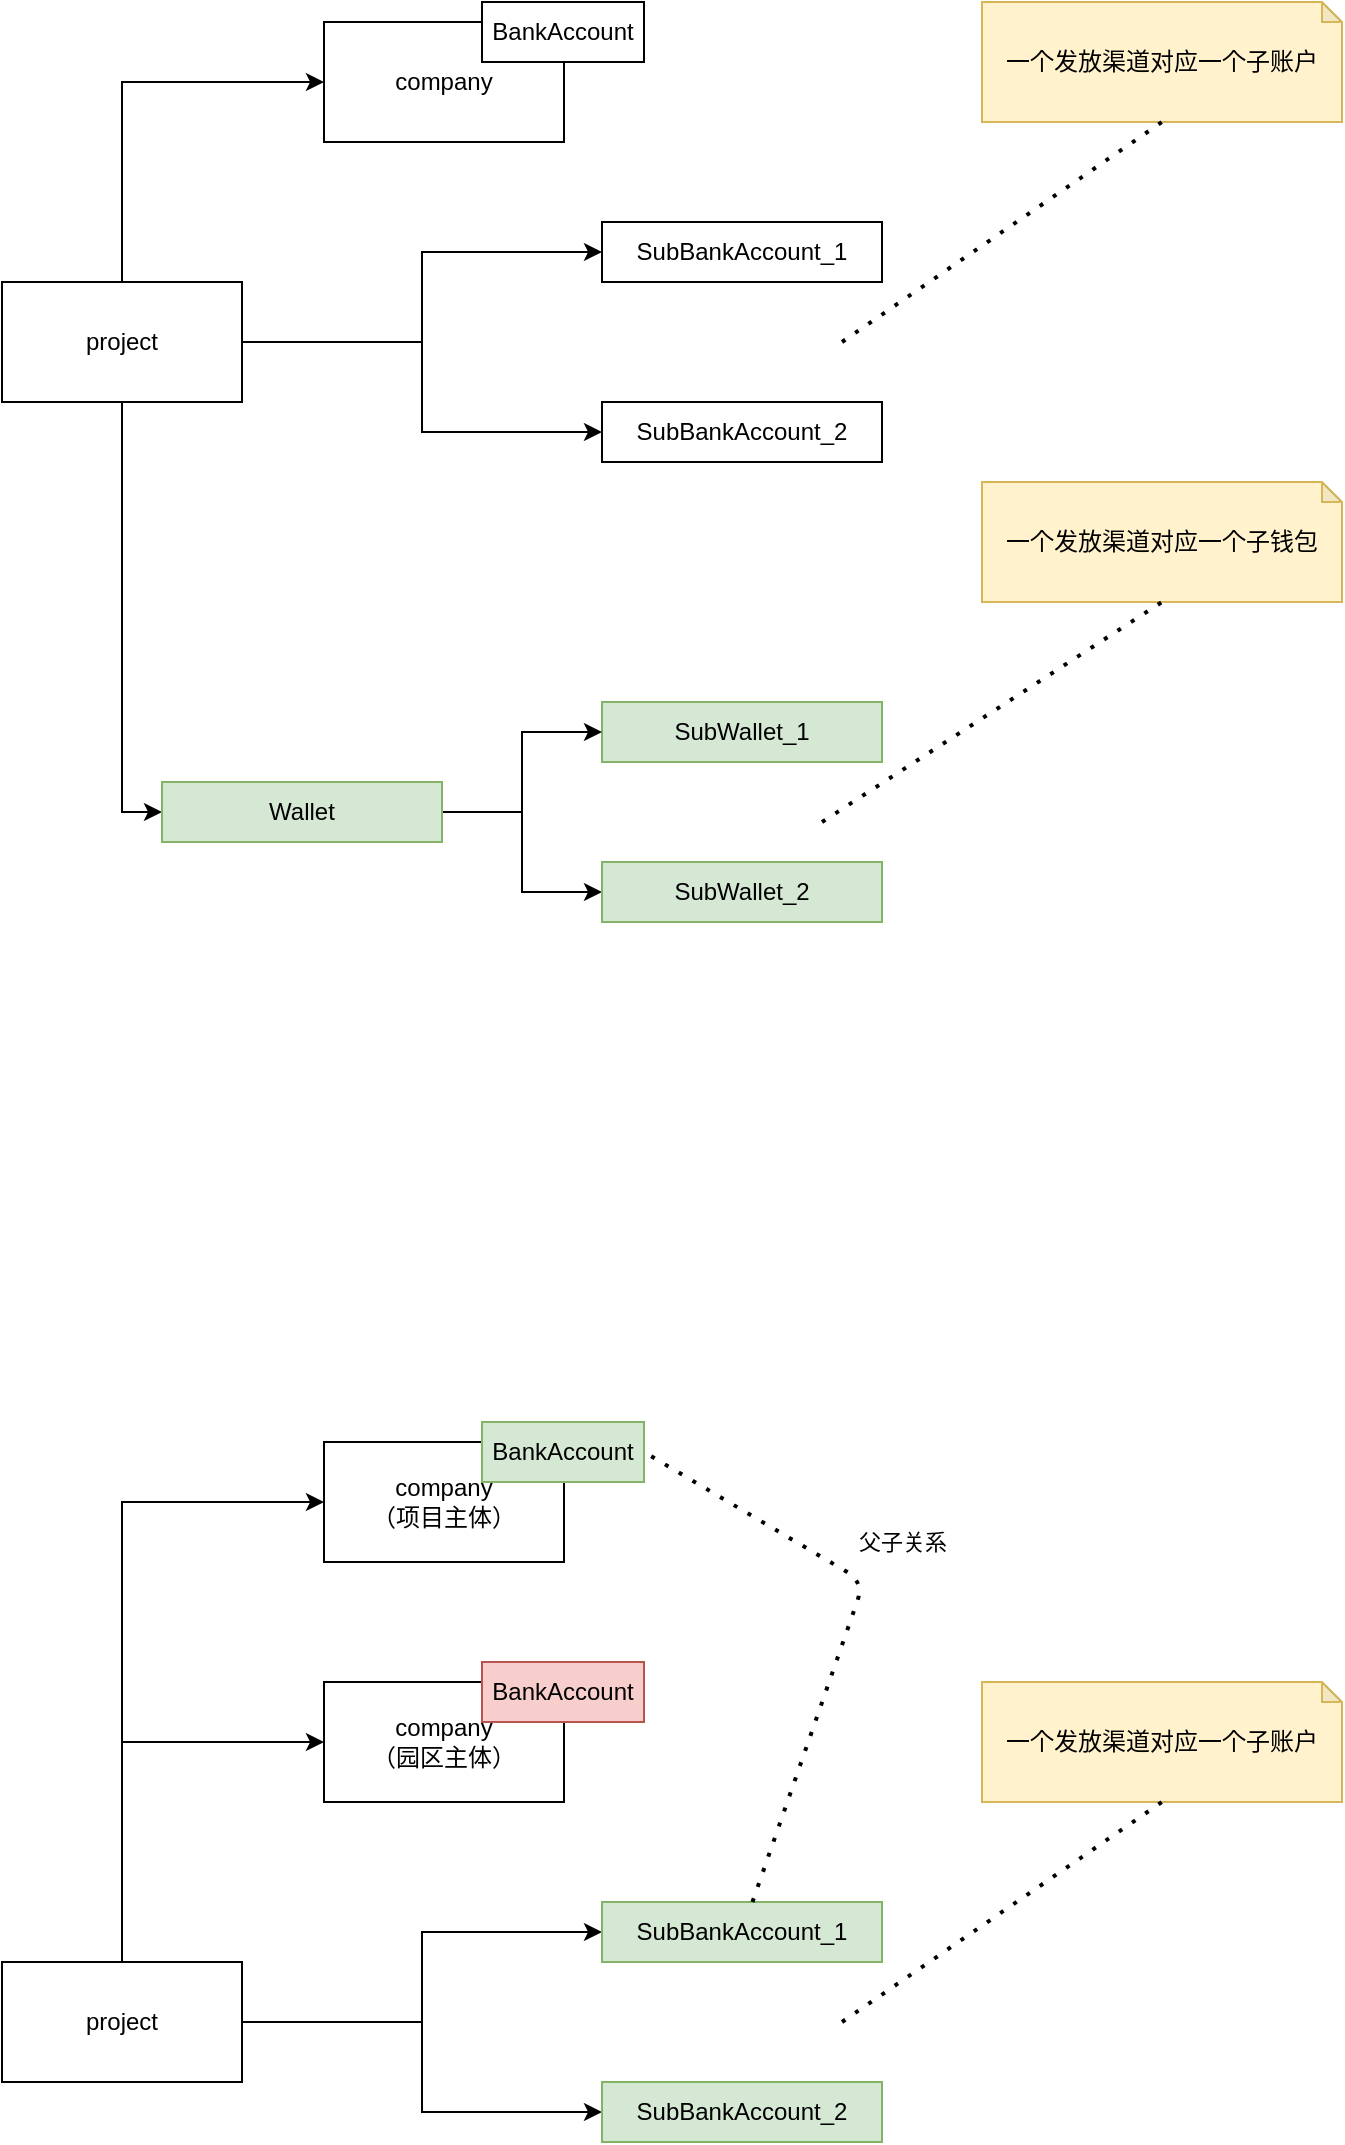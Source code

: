 <mxfile version="14.2.7" type="github">
  <diagram id="DwcgkpBsZSUWMjSM1Ywg" name="Page-1">
    <mxGraphModel dx="1422" dy="762" grid="1" gridSize="10" guides="1" tooltips="1" connect="1" arrows="1" fold="1" page="1" pageScale="1" pageWidth="827" pageHeight="1169" math="0" shadow="0">
      <root>
        <mxCell id="0" />
        <mxCell id="1" parent="0" />
        <mxCell id="JCBZ60t_oc3F8IK1baCP-4" style="edgeStyle=orthogonalEdgeStyle;rounded=0;orthogonalLoop=1;jettySize=auto;html=1;exitX=0.5;exitY=0;exitDx=0;exitDy=0;entryX=0;entryY=0.5;entryDx=0;entryDy=0;" parent="1" source="JCBZ60t_oc3F8IK1baCP-1" target="JCBZ60t_oc3F8IK1baCP-2" edge="1">
          <mxGeometry relative="1" as="geometry" />
        </mxCell>
        <mxCell id="JCBZ60t_oc3F8IK1baCP-10" style="edgeStyle=orthogonalEdgeStyle;rounded=0;orthogonalLoop=1;jettySize=auto;html=1;exitX=1;exitY=0.5;exitDx=0;exitDy=0;entryX=0;entryY=0.5;entryDx=0;entryDy=0;" parent="1" source="JCBZ60t_oc3F8IK1baCP-1" target="JCBZ60t_oc3F8IK1baCP-8" edge="1">
          <mxGeometry relative="1" as="geometry" />
        </mxCell>
        <mxCell id="JCBZ60t_oc3F8IK1baCP-14" style="edgeStyle=orthogonalEdgeStyle;rounded=0;orthogonalLoop=1;jettySize=auto;html=1;exitX=0.5;exitY=1;exitDx=0;exitDy=0;entryX=0;entryY=0.5;entryDx=0;entryDy=0;" parent="1" source="JCBZ60t_oc3F8IK1baCP-1" target="JCBZ60t_oc3F8IK1baCP-13" edge="1">
          <mxGeometry relative="1" as="geometry" />
        </mxCell>
        <mxCell id="jL63AR4ucIe5LXbYJcsW-14" style="edgeStyle=orthogonalEdgeStyle;rounded=0;orthogonalLoop=1;jettySize=auto;html=1;exitX=1;exitY=0.5;exitDx=0;exitDy=0;entryX=0;entryY=0.5;entryDx=0;entryDy=0;" edge="1" parent="1" source="JCBZ60t_oc3F8IK1baCP-1" target="jL63AR4ucIe5LXbYJcsW-13">
          <mxGeometry relative="1" as="geometry" />
        </mxCell>
        <mxCell id="JCBZ60t_oc3F8IK1baCP-1" value="project" style="rounded=0;whiteSpace=wrap;html=1;" parent="1" vertex="1">
          <mxGeometry x="79" y="260" width="120" height="60" as="geometry" />
        </mxCell>
        <mxCell id="JCBZ60t_oc3F8IK1baCP-8" value="SubBankAccount_1" style="rounded=0;whiteSpace=wrap;html=1;" parent="1" vertex="1">
          <mxGeometry x="379" y="230" width="140" height="30" as="geometry" />
        </mxCell>
        <mxCell id="JCBZ60t_oc3F8IK1baCP-11" value="SubWallet_1" style="rounded=0;whiteSpace=wrap;html=1;fillColor=#d5e8d4;strokeColor=#82b366;" parent="1" vertex="1">
          <mxGeometry x="379" y="470" width="140" height="30" as="geometry" />
        </mxCell>
        <mxCell id="JCBZ60t_oc3F8IK1baCP-15" style="edgeStyle=orthogonalEdgeStyle;rounded=0;orthogonalLoop=1;jettySize=auto;html=1;exitX=1;exitY=0.5;exitDx=0;exitDy=0;entryX=0;entryY=0.5;entryDx=0;entryDy=0;" parent="1" source="JCBZ60t_oc3F8IK1baCP-13" target="JCBZ60t_oc3F8IK1baCP-11" edge="1">
          <mxGeometry relative="1" as="geometry" />
        </mxCell>
        <mxCell id="JCBZ60t_oc3F8IK1baCP-17" style="edgeStyle=orthogonalEdgeStyle;rounded=0;orthogonalLoop=1;jettySize=auto;html=1;exitX=1;exitY=0.5;exitDx=0;exitDy=0;entryX=0;entryY=0.5;entryDx=0;entryDy=0;" parent="1" source="JCBZ60t_oc3F8IK1baCP-13" target="JCBZ60t_oc3F8IK1baCP-16" edge="1">
          <mxGeometry relative="1" as="geometry" />
        </mxCell>
        <mxCell id="JCBZ60t_oc3F8IK1baCP-13" value="Wallet" style="rounded=0;whiteSpace=wrap;html=1;fillColor=#d5e8d4;strokeColor=#82b366;" parent="1" vertex="1">
          <mxGeometry x="159" y="510" width="140" height="30" as="geometry" />
        </mxCell>
        <mxCell id="JCBZ60t_oc3F8IK1baCP-16" value="SubWallet_2" style="rounded=0;whiteSpace=wrap;html=1;fillColor=#d5e8d4;strokeColor=#82b366;" parent="1" vertex="1">
          <mxGeometry x="379" y="550" width="140" height="30" as="geometry" />
        </mxCell>
        <mxCell id="jL63AR4ucIe5LXbYJcsW-13" value="SubBankAccount_2" style="rounded=0;whiteSpace=wrap;html=1;" vertex="1" parent="1">
          <mxGeometry x="379" y="320" width="140" height="30" as="geometry" />
        </mxCell>
        <mxCell id="jL63AR4ucIe5LXbYJcsW-15" value="" style="group" vertex="1" connectable="0" parent="1">
          <mxGeometry x="240" y="120" width="160" height="70" as="geometry" />
        </mxCell>
        <mxCell id="JCBZ60t_oc3F8IK1baCP-2" value="company" style="rounded=0;whiteSpace=wrap;html=1;" parent="jL63AR4ucIe5LXbYJcsW-15" vertex="1">
          <mxGeometry y="10" width="120" height="60" as="geometry" />
        </mxCell>
        <mxCell id="JCBZ60t_oc3F8IK1baCP-3" value="BankAccount" style="rounded=0;whiteSpace=wrap;html=1;" parent="jL63AR4ucIe5LXbYJcsW-15" vertex="1">
          <mxGeometry x="79" width="81" height="30" as="geometry" />
        </mxCell>
        <mxCell id="jL63AR4ucIe5LXbYJcsW-16" value="一个发放渠道对应一个子账户" style="shape=note;whiteSpace=wrap;html=1;backgroundOutline=1;darkOpacity=0.05;size=10;fillColor=#fff2cc;strokeColor=#d6b656;" vertex="1" parent="1">
          <mxGeometry x="569" y="120" width="180" height="60" as="geometry" />
        </mxCell>
        <mxCell id="jL63AR4ucIe5LXbYJcsW-17" value="" style="endArrow=none;dashed=1;html=1;dashPattern=1 3;strokeWidth=2;entryX=0.5;entryY=1;entryDx=0;entryDy=0;entryPerimeter=0;" edge="1" parent="1" target="jL63AR4ucIe5LXbYJcsW-16">
          <mxGeometry width="50" height="50" relative="1" as="geometry">
            <mxPoint x="499" y="290" as="sourcePoint" />
            <mxPoint x="649" y="200" as="targetPoint" />
          </mxGeometry>
        </mxCell>
        <mxCell id="jL63AR4ucIe5LXbYJcsW-18" value="一个发放渠道对应一个子钱包" style="shape=note;whiteSpace=wrap;html=1;backgroundOutline=1;darkOpacity=0.05;size=10;fillColor=#fff2cc;strokeColor=#d6b656;" vertex="1" parent="1">
          <mxGeometry x="569" y="360" width="180" height="60" as="geometry" />
        </mxCell>
        <mxCell id="jL63AR4ucIe5LXbYJcsW-19" value="" style="endArrow=none;dashed=1;html=1;dashPattern=1 3;strokeWidth=2;entryX=0.5;entryY=1;entryDx=0;entryDy=0;entryPerimeter=0;" edge="1" parent="1" target="jL63AR4ucIe5LXbYJcsW-18">
          <mxGeometry width="50" height="50" relative="1" as="geometry">
            <mxPoint x="489" y="530" as="sourcePoint" />
            <mxPoint x="649" y="430" as="targetPoint" />
          </mxGeometry>
        </mxCell>
        <mxCell id="jL63AR4ucIe5LXbYJcsW-20" value="Wallet" style="rounded=0;whiteSpace=wrap;html=1;fillColor=#d5e8d4;strokeColor=#82b366;" vertex="1" parent="1">
          <mxGeometry x="159" y="510" width="140" height="30" as="geometry" />
        </mxCell>
        <mxCell id="jL63AR4ucIe5LXbYJcsW-23" style="edgeStyle=orthogonalEdgeStyle;rounded=0;orthogonalLoop=1;jettySize=auto;html=1;exitX=0.5;exitY=0;exitDx=0;exitDy=0;entryX=0;entryY=0.5;entryDx=0;entryDy=0;" edge="1" parent="1" source="jL63AR4ucIe5LXbYJcsW-27" target="jL63AR4ucIe5LXbYJcsW-36">
          <mxGeometry relative="1" as="geometry" />
        </mxCell>
        <mxCell id="jL63AR4ucIe5LXbYJcsW-24" style="edgeStyle=orthogonalEdgeStyle;rounded=0;orthogonalLoop=1;jettySize=auto;html=1;exitX=1;exitY=0.5;exitDx=0;exitDy=0;entryX=0;entryY=0.5;entryDx=0;entryDy=0;" edge="1" parent="1" source="jL63AR4ucIe5LXbYJcsW-27" target="jL63AR4ucIe5LXbYJcsW-28">
          <mxGeometry relative="1" as="geometry" />
        </mxCell>
        <mxCell id="jL63AR4ucIe5LXbYJcsW-26" style="edgeStyle=orthogonalEdgeStyle;rounded=0;orthogonalLoop=1;jettySize=auto;html=1;exitX=1;exitY=0.5;exitDx=0;exitDy=0;entryX=0;entryY=0.5;entryDx=0;entryDy=0;" edge="1" parent="1" source="jL63AR4ucIe5LXbYJcsW-27" target="jL63AR4ucIe5LXbYJcsW-34">
          <mxGeometry relative="1" as="geometry" />
        </mxCell>
        <mxCell id="jL63AR4ucIe5LXbYJcsW-46" style="edgeStyle=orthogonalEdgeStyle;rounded=0;orthogonalLoop=1;jettySize=auto;html=1;exitX=0.5;exitY=0;exitDx=0;exitDy=0;entryX=0;entryY=0.5;entryDx=0;entryDy=0;" edge="1" parent="1" source="jL63AR4ucIe5LXbYJcsW-27" target="jL63AR4ucIe5LXbYJcsW-44">
          <mxGeometry relative="1" as="geometry" />
        </mxCell>
        <mxCell id="jL63AR4ucIe5LXbYJcsW-27" value="project" style="rounded=0;whiteSpace=wrap;html=1;" vertex="1" parent="1">
          <mxGeometry x="79" y="1100" width="120" height="60" as="geometry" />
        </mxCell>
        <mxCell id="jL63AR4ucIe5LXbYJcsW-28" value="SubBankAccount_1" style="rounded=0;whiteSpace=wrap;html=1;fillColor=#d5e8d4;strokeColor=#82b366;" vertex="1" parent="1">
          <mxGeometry x="379" y="1070" width="140" height="30" as="geometry" />
        </mxCell>
        <mxCell id="jL63AR4ucIe5LXbYJcsW-34" value="SubBankAccount_2" style="rounded=0;whiteSpace=wrap;html=1;fillColor=#d5e8d4;strokeColor=#82b366;" vertex="1" parent="1">
          <mxGeometry x="379" y="1160" width="140" height="30" as="geometry" />
        </mxCell>
        <mxCell id="jL63AR4ucIe5LXbYJcsW-35" value="" style="group" vertex="1" connectable="0" parent="1">
          <mxGeometry x="240" y="830" width="160" height="70" as="geometry" />
        </mxCell>
        <mxCell id="jL63AR4ucIe5LXbYJcsW-36" value="company&lt;br&gt;（项目主体）" style="rounded=0;whiteSpace=wrap;html=1;" vertex="1" parent="jL63AR4ucIe5LXbYJcsW-35">
          <mxGeometry y="10" width="120" height="60" as="geometry" />
        </mxCell>
        <mxCell id="jL63AR4ucIe5LXbYJcsW-37" value="BankAccount" style="rounded=0;whiteSpace=wrap;html=1;fillColor=#d5e8d4;strokeColor=#82b366;" vertex="1" parent="jL63AR4ucIe5LXbYJcsW-35">
          <mxGeometry x="79" width="81" height="30" as="geometry" />
        </mxCell>
        <mxCell id="jL63AR4ucIe5LXbYJcsW-38" value="一个发放渠道对应一个子账户" style="shape=note;whiteSpace=wrap;html=1;backgroundOutline=1;darkOpacity=0.05;size=10;fillColor=#fff2cc;strokeColor=#d6b656;" vertex="1" parent="1">
          <mxGeometry x="569" y="960" width="180" height="60" as="geometry" />
        </mxCell>
        <mxCell id="jL63AR4ucIe5LXbYJcsW-39" value="" style="endArrow=none;dashed=1;html=1;dashPattern=1 3;strokeWidth=2;entryX=0.5;entryY=1;entryDx=0;entryDy=0;entryPerimeter=0;" edge="1" parent="1" target="jL63AR4ucIe5LXbYJcsW-38">
          <mxGeometry width="50" height="50" relative="1" as="geometry">
            <mxPoint x="499" y="1130" as="sourcePoint" />
            <mxPoint x="649" y="1040" as="targetPoint" />
          </mxGeometry>
        </mxCell>
        <mxCell id="jL63AR4ucIe5LXbYJcsW-43" value="" style="group" vertex="1" connectable="0" parent="1">
          <mxGeometry x="240" y="950" width="160" height="70" as="geometry" />
        </mxCell>
        <mxCell id="jL63AR4ucIe5LXbYJcsW-44" value="company&lt;br&gt;（园区主体）" style="rounded=0;whiteSpace=wrap;html=1;" vertex="1" parent="jL63AR4ucIe5LXbYJcsW-43">
          <mxGeometry y="10" width="120" height="60" as="geometry" />
        </mxCell>
        <mxCell id="jL63AR4ucIe5LXbYJcsW-45" value="BankAccount" style="rounded=0;whiteSpace=wrap;html=1;fillColor=#f8cecc;strokeColor=#b85450;" vertex="1" parent="jL63AR4ucIe5LXbYJcsW-43">
          <mxGeometry x="79" width="81" height="30" as="geometry" />
        </mxCell>
        <mxCell id="jL63AR4ucIe5LXbYJcsW-47" value="父子关系" style="endArrow=none;dashed=1;html=1;dashPattern=1 3;strokeWidth=2;entryX=1;entryY=0.5;entryDx=0;entryDy=0;" edge="1" parent="1" source="jL63AR4ucIe5LXbYJcsW-28" target="jL63AR4ucIe5LXbYJcsW-37">
          <mxGeometry x="0.14" y="-28" width="50" height="50" relative="1" as="geometry">
            <mxPoint x="430" y="900" as="sourcePoint" />
            <mxPoint x="480" y="850" as="targetPoint" />
            <Array as="points">
              <mxPoint x="510" y="910" />
            </Array>
            <mxPoint x="5" y="4" as="offset" />
          </mxGeometry>
        </mxCell>
      </root>
    </mxGraphModel>
  </diagram>
</mxfile>
